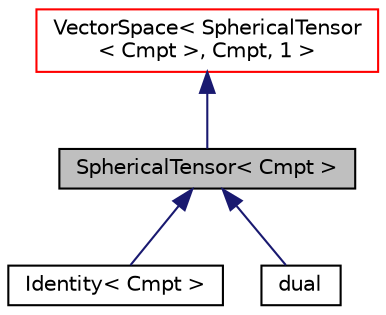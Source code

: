 digraph "SphericalTensor&lt; Cmpt &gt;"
{
  bgcolor="transparent";
  edge [fontname="Helvetica",fontsize="10",labelfontname="Helvetica",labelfontsize="10"];
  node [fontname="Helvetica",fontsize="10",shape=record];
  Node0 [label="SphericalTensor\< Cmpt \>",height=0.2,width=0.4,color="black", fillcolor="grey75", style="filled", fontcolor="black"];
  Node1 -> Node0 [dir="back",color="midnightblue",fontsize="10",style="solid",fontname="Helvetica"];
  Node1 [label="VectorSpace\< SphericalTensor\l\< Cmpt \>, Cmpt, 1 \>",height=0.2,width=0.4,color="red",URL="$a29813.html"];
  Node0 -> Node3 [dir="back",color="midnightblue",fontsize="10",style="solid",fontname="Helvetica"];
  Node3 [label="Identity\< Cmpt \>",height=0.2,width=0.4,color="black",URL="$a29485.html",tooltip="Templated identity and dual space identity tensors derived from SphericalTensor. "];
  Node0 -> Node4 [dir="back",color="midnightblue",fontsize="10",style="solid",fontname="Helvetica"];
  Node4 [label="dual",height=0.2,width=0.4,color="black",URL="$a29489.html",tooltip="The identity type in the dual space. "];
}
